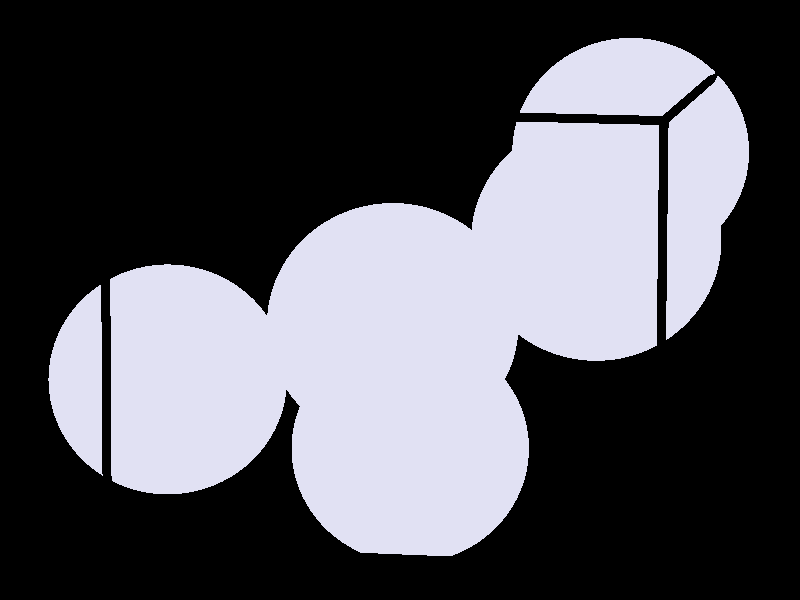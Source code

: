#include "colors.inc"
#include "finish.inc"

global_settings {assumed_gamma 1 max_trace_level 6}
background {color White transmit 1.0}
camera {perspective
  right -8.61*x up 6.69*y
  direction 50.00*z
  location <0,0,50.00> look_at <0,0,0>}


light_source {<  2.00,   3.00,  40.00> color White
  area_light <0.70, 0, 0>, <0, 0.70, 0>, 3, 3
  adaptive 1 jitter}
// no fog
#declare simple = finish {phong 0.7}
#declare pale = finish {ambient 0.5 diffuse 0.85 roughness 0.001 specular 0.200 }
#declare intermediate = finish {ambient 0.3 diffuse 0.6 specular 0.1 roughness 0.04}
#declare vmd = finish {ambient 0.0 diffuse 0.65 phong 0.1 phong_size 40.0 specular 0.5 }
#declare jmol = finish {ambient 0.2 diffuse 0.6 specular 1 roughness 0.001 metallic}
#declare ase2 = finish {ambient 0.05 brilliance 3 diffuse 0.6 metallic specular 0.7 roughness 0.04 reflection 0.15}
#declare ase3 = finish {ambient 0.15 brilliance 2 diffuse 0.6 metallic specular 1.0 roughness 0.001 reflection 0.0}
#declare glass = finish {ambient 0.05 diffuse 0.3 specular 1.0 roughness 0.001}
#declare glass2 = finish {ambient 0.01 diffuse 0.3 specular 1.0 reflection 0.25 roughness 0.001}
#declare Rcell = 0.050;
#declare Rbond = 0.100;

#macro atom(LOC, R, COL, TRANS, FIN)
  sphere{LOC, R texture{pigment{color COL transmit TRANS} finish{FIN}}}
#end
#macro constrain(LOC, R, COL, TRANS FIN)
union{torus{R, Rcell rotate 45*z texture{pigment{color COL transmit TRANS} finish{FIN}}}
     torus{R, Rcell rotate -45*z texture{pigment{color COL transmit TRANS} finish{FIN}}}
     translate LOC}
#end

cylinder {< -3.27,  -2.86,  -1.93>, < -2.17,  -1.94,  -7.64>, Rcell pigment {Black}}
cylinder {< -3.25,   2.20,  -1.12>, < -2.16,   3.12,  -6.83>, Rcell pigment {Black}}
cylinder {<  2.84,   2.00,   0.01>, <  3.93,   2.92,  -5.70>, Rcell pigment {Black}}
cylinder {<  2.83,  -3.05,  -0.80>, <  3.92,  -2.14,  -6.51>, Rcell pigment {Black}}
cylinder {< -3.27,  -2.86,  -1.93>, < -3.25,   2.20,  -1.12>, Rcell pigment {Black}}
cylinder {< -2.17,  -1.94,  -7.64>, < -2.16,   3.12,  -6.83>, Rcell pigment {Black}}
cylinder {<  3.92,  -2.14,  -6.51>, <  3.93,   2.92,  -5.70>, Rcell pigment {Black}}
cylinder {<  2.83,  -3.05,  -0.80>, <  2.84,   2.00,   0.01>, Rcell pigment {Black}}
cylinder {< -3.27,  -2.86,  -1.93>, <  2.83,  -3.05,  -0.80>, Rcell pigment {Black}}
cylinder {< -2.17,  -1.94,  -7.64>, <  3.92,  -2.14,  -6.51>, Rcell pigment {Black}}
cylinder {< -2.16,   3.12,  -6.83>, <  3.93,   2.92,  -5.70>, Rcell pigment {Black}}
cylinder {< -3.25,   2.20,  -1.12>, <  2.84,   2.00,   0.01>, Rcell pigment {Black}}
atom(<  2.71,   1.80,  -4.62>, 1.39, rgb <0.75, 0.75, 0.90>, 0.0, ase2) // #0
atom(< -2.71,  -0.96,  -4.24>, 1.39, rgb <0.75, 0.75, 0.90>, 0.0, ase2) // #1
atom(< -0.08,  -0.28,  -1.35>, 1.39, rgb <0.75, 0.75, 0.90>, 0.0, ase2) // #2
atom(<  2.18,   0.69,  -1.64>, 1.39, rgb <0.75, 0.75, 0.90>, 0.0, ase2) // #3
atom(<  0.12,  -1.80,  -4.42>, 1.39, rgb <0.75, 0.75, 0.90>, 0.0, ase2) // #4

// no constraints
